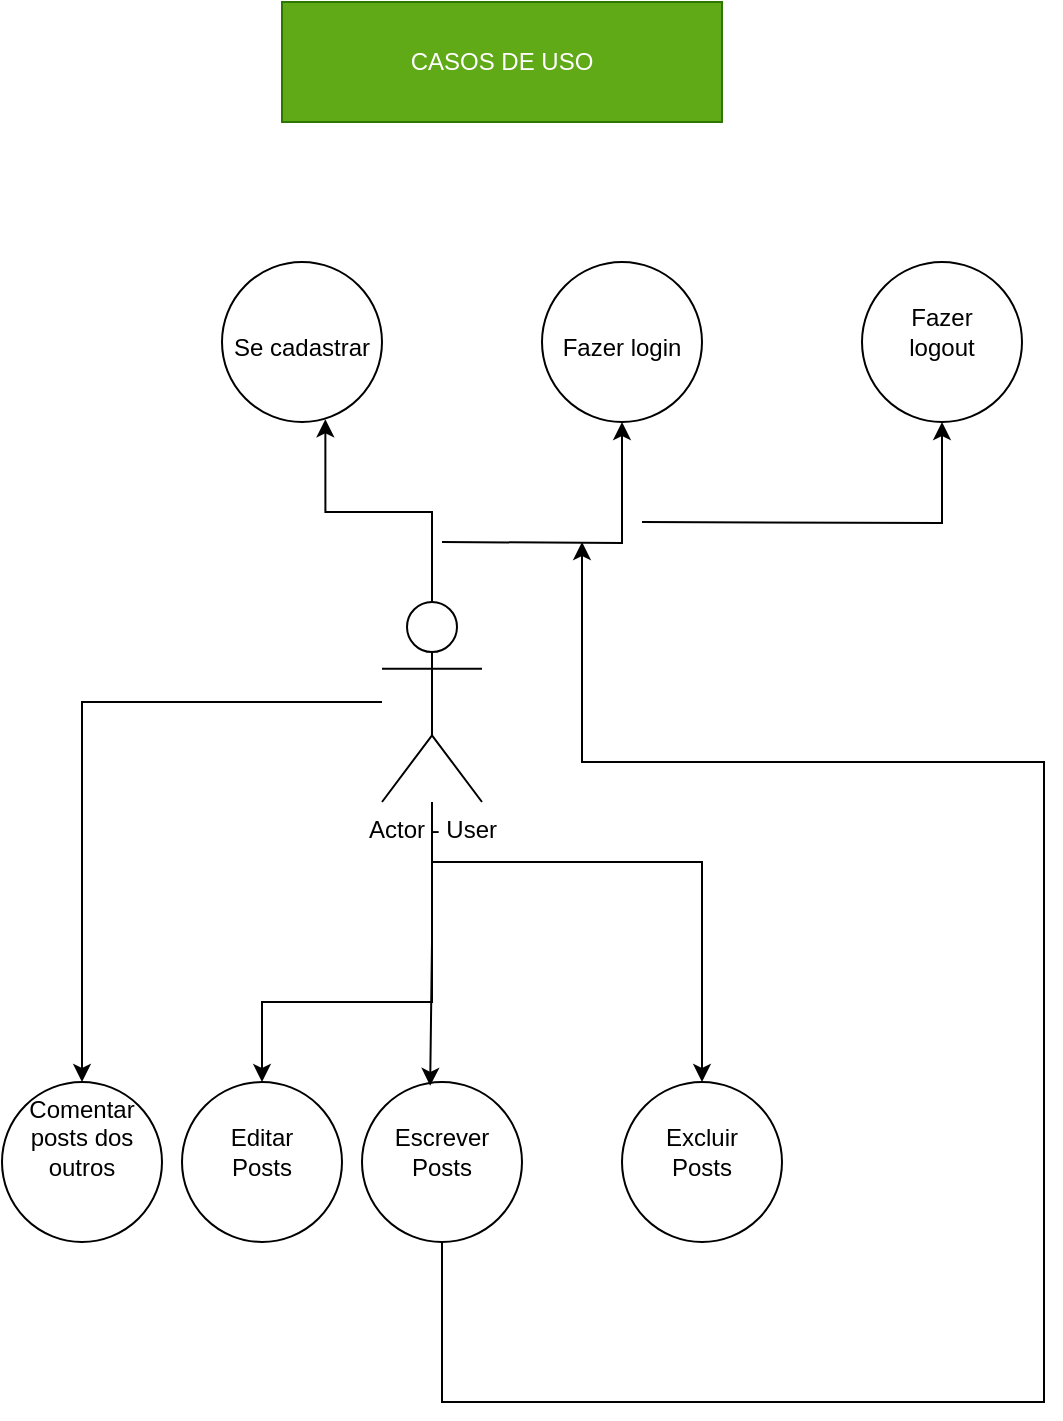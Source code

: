 <mxfile version="21.8.2" type="device">
  <diagram name="Página-1" id="G1DEsFLmycke_3hrhS3K">
    <mxGraphModel dx="1418" dy="828" grid="1" gridSize="10" guides="1" tooltips="1" connect="1" arrows="1" fold="1" page="1" pageScale="1" pageWidth="827" pageHeight="1169" math="0" shadow="0">
      <root>
        <mxCell id="0" />
        <mxCell id="1" parent="0" />
        <mxCell id="eRgGCNUmy-JbVh71SgrZ-3" value="CASOS DE USO" style="rounded=0;whiteSpace=wrap;html=1;fillColor=#60a917;fontColor=#ffffff;strokeColor=#2D7600;" parent="1" vertex="1">
          <mxGeometry x="270" y="10" width="220" height="60" as="geometry" />
        </mxCell>
        <mxCell id="eRgGCNUmy-JbVh71SgrZ-20" style="edgeStyle=orthogonalEdgeStyle;rounded=0;orthogonalLoop=1;jettySize=auto;html=1;entryX=0.5;entryY=1;entryDx=0;entryDy=0;" parent="1" target="eRgGCNUmy-JbVh71SgrZ-9" edge="1">
          <mxGeometry relative="1" as="geometry">
            <mxPoint x="350" y="280" as="sourcePoint" />
          </mxGeometry>
        </mxCell>
        <mxCell id="eRgGCNUmy-JbVh71SgrZ-26" style="edgeStyle=orthogonalEdgeStyle;rounded=0;orthogonalLoop=1;jettySize=auto;html=1;" parent="1" source="eRgGCNUmy-JbVh71SgrZ-4" target="eRgGCNUmy-JbVh71SgrZ-14" edge="1">
          <mxGeometry relative="1" as="geometry">
            <Array as="points">
              <mxPoint x="345" y="440" />
              <mxPoint x="480" y="440" />
            </Array>
          </mxGeometry>
        </mxCell>
        <mxCell id="I4Kwn_M8V7UJUgJLB4j9-2" style="edgeStyle=orthogonalEdgeStyle;rounded=0;orthogonalLoop=1;jettySize=auto;html=1;entryX=0.5;entryY=1;entryDx=0;entryDy=0;" parent="1" target="I4Kwn_M8V7UJUgJLB4j9-1" edge="1">
          <mxGeometry relative="1" as="geometry">
            <mxPoint x="450" y="270" as="sourcePoint" />
          </mxGeometry>
        </mxCell>
        <mxCell id="7hiTWl9lPZk3JnkVmKCw-3" style="edgeStyle=orthogonalEdgeStyle;rounded=0;orthogonalLoop=1;jettySize=auto;html=1;" edge="1" parent="1" source="eRgGCNUmy-JbVh71SgrZ-4" target="eRgGCNUmy-JbVh71SgrZ-15">
          <mxGeometry relative="1" as="geometry">
            <Array as="points">
              <mxPoint x="345" y="510" />
              <mxPoint x="260" y="510" />
            </Array>
          </mxGeometry>
        </mxCell>
        <mxCell id="7hiTWl9lPZk3JnkVmKCw-4" style="edgeStyle=orthogonalEdgeStyle;rounded=0;orthogonalLoop=1;jettySize=auto;html=1;" edge="1" parent="1" source="eRgGCNUmy-JbVh71SgrZ-4" target="eRgGCNUmy-JbVh71SgrZ-12">
          <mxGeometry relative="1" as="geometry" />
        </mxCell>
        <mxCell id="eRgGCNUmy-JbVh71SgrZ-4" value="Actor - User" style="shape=umlActor;verticalLabelPosition=bottom;verticalAlign=top;html=1;outlineConnect=0;" parent="1" vertex="1">
          <mxGeometry x="320" y="310" width="50" height="100" as="geometry" />
        </mxCell>
        <mxCell id="eRgGCNUmy-JbVh71SgrZ-7" value="&lt;br&gt;&lt;br&gt;Se cadastrar" style="ellipse;whiteSpace=wrap;html=1;verticalAlign=top;" parent="1" vertex="1">
          <mxGeometry x="240" y="140" width="80" height="80" as="geometry" />
        </mxCell>
        <mxCell id="eRgGCNUmy-JbVh71SgrZ-9" value="&lt;br&gt;&lt;br&gt;Fazer login" style="ellipse;whiteSpace=wrap;html=1;verticalAlign=top;" parent="1" vertex="1">
          <mxGeometry x="400" y="140" width="80" height="80" as="geometry" />
        </mxCell>
        <mxCell id="7hiTWl9lPZk3JnkVmKCw-1" style="edgeStyle=orthogonalEdgeStyle;rounded=0;orthogonalLoop=1;jettySize=auto;html=1;" edge="1" parent="1" source="eRgGCNUmy-JbVh71SgrZ-10">
          <mxGeometry relative="1" as="geometry">
            <mxPoint x="420" y="280" as="targetPoint" />
            <Array as="points">
              <mxPoint x="350" y="710" />
              <mxPoint x="651" y="710" />
              <mxPoint x="651" y="390" />
              <mxPoint x="420" y="390" />
            </Array>
          </mxGeometry>
        </mxCell>
        <mxCell id="eRgGCNUmy-JbVh71SgrZ-10" value="&lt;br&gt;Escrever Posts" style="ellipse;whiteSpace=wrap;html=1;verticalAlign=top;" parent="1" vertex="1">
          <mxGeometry x="310" y="550" width="80" height="80" as="geometry" />
        </mxCell>
        <mxCell id="eRgGCNUmy-JbVh71SgrZ-12" value="Comentar posts dos outros" style="ellipse;whiteSpace=wrap;html=1;verticalAlign=top;" parent="1" vertex="1">
          <mxGeometry x="130" y="550" width="80" height="80" as="geometry" />
        </mxCell>
        <mxCell id="eRgGCNUmy-JbVh71SgrZ-14" value="&lt;br&gt;Excluir&lt;br&gt;Posts" style="ellipse;whiteSpace=wrap;html=1;verticalAlign=top;" parent="1" vertex="1">
          <mxGeometry x="440" y="550" width="80" height="80" as="geometry" />
        </mxCell>
        <mxCell id="eRgGCNUmy-JbVh71SgrZ-15" value="&lt;br&gt;Editar&lt;br&gt;Posts" style="ellipse;whiteSpace=wrap;html=1;verticalAlign=top;" parent="1" vertex="1">
          <mxGeometry x="220" y="550" width="80" height="80" as="geometry" />
        </mxCell>
        <mxCell id="eRgGCNUmy-JbVh71SgrZ-19" style="edgeStyle=orthogonalEdgeStyle;rounded=0;orthogonalLoop=1;jettySize=auto;html=1;entryX=0.646;entryY=0.983;entryDx=0;entryDy=0;entryPerimeter=0;" parent="1" source="eRgGCNUmy-JbVh71SgrZ-4" target="eRgGCNUmy-JbVh71SgrZ-7" edge="1">
          <mxGeometry relative="1" as="geometry" />
        </mxCell>
        <mxCell id="eRgGCNUmy-JbVh71SgrZ-21" style="edgeStyle=orthogonalEdgeStyle;rounded=0;orthogonalLoop=1;jettySize=auto;html=1;entryX=0.426;entryY=0.024;entryDx=0;entryDy=0;entryPerimeter=0;" parent="1" source="eRgGCNUmy-JbVh71SgrZ-4" target="eRgGCNUmy-JbVh71SgrZ-10" edge="1">
          <mxGeometry relative="1" as="geometry" />
        </mxCell>
        <mxCell id="I4Kwn_M8V7UJUgJLB4j9-1" value="&lt;br&gt;Fazer &lt;br&gt;logout" style="ellipse;whiteSpace=wrap;html=1;verticalAlign=top;" parent="1" vertex="1">
          <mxGeometry x="560" y="140" width="80" height="80" as="geometry" />
        </mxCell>
      </root>
    </mxGraphModel>
  </diagram>
</mxfile>
